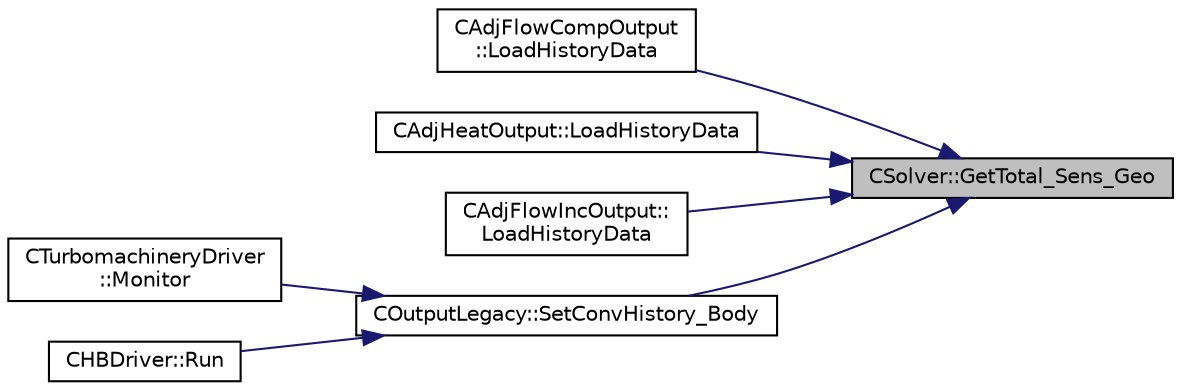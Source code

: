 digraph "CSolver::GetTotal_Sens_Geo"
{
 // LATEX_PDF_SIZE
  edge [fontname="Helvetica",fontsize="10",labelfontname="Helvetica",labelfontsize="10"];
  node [fontname="Helvetica",fontsize="10",shape=record];
  rankdir="RL";
  Node1 [label="CSolver::GetTotal_Sens_Geo",height=0.2,width=0.4,color="black", fillcolor="grey75", style="filled", fontcolor="black",tooltip="A virtual member."];
  Node1 -> Node2 [dir="back",color="midnightblue",fontsize="10",style="solid",fontname="Helvetica"];
  Node2 [label="CAdjFlowCompOutput\l::LoadHistoryData",height=0.2,width=0.4,color="black", fillcolor="white", style="filled",URL="$classCAdjFlowCompOutput.html#a7485dfd1c70b7c51fbdd50b48ed47d3a",tooltip="Load the history output field values."];
  Node1 -> Node3 [dir="back",color="midnightblue",fontsize="10",style="solid",fontname="Helvetica"];
  Node3 [label="CAdjHeatOutput::LoadHistoryData",height=0.2,width=0.4,color="black", fillcolor="white", style="filled",URL="$classCAdjHeatOutput.html#acf9ceddb55ca0e52f0ff1ea5b74930d7",tooltip="Load the history output field values."];
  Node1 -> Node4 [dir="back",color="midnightblue",fontsize="10",style="solid",fontname="Helvetica"];
  Node4 [label="CAdjFlowIncOutput::\lLoadHistoryData",height=0.2,width=0.4,color="black", fillcolor="white", style="filled",URL="$classCAdjFlowIncOutput.html#aeaa468fb58cf41f28d4fa216c4274f29",tooltip="Load the history output field values."];
  Node1 -> Node5 [dir="back",color="midnightblue",fontsize="10",style="solid",fontname="Helvetica"];
  Node5 [label="COutputLegacy::SetConvHistory_Body",height=0.2,width=0.4,color="black", fillcolor="white", style="filled",URL="$classCOutputLegacy.html#a217cc0d778a3828499189a9debee47c6",tooltip="Write the history file and the convergence on the screen for serial computations."];
  Node5 -> Node6 [dir="back",color="midnightblue",fontsize="10",style="solid",fontname="Helvetica"];
  Node6 [label="CTurbomachineryDriver\l::Monitor",height=0.2,width=0.4,color="black", fillcolor="white", style="filled",URL="$classCTurbomachineryDriver.html#a46d71c90157f3116888e41d0789be956",tooltip="Monitor the computation."];
  Node5 -> Node7 [dir="back",color="midnightblue",fontsize="10",style="solid",fontname="Helvetica"];
  Node7 [label="CHBDriver::Run",height=0.2,width=0.4,color="black", fillcolor="white", style="filled",URL="$classCHBDriver.html#a741b28f789c77858055bdea1d5716f21",tooltip="Run a single iteration of a Harmonic Balance problem."];
}
